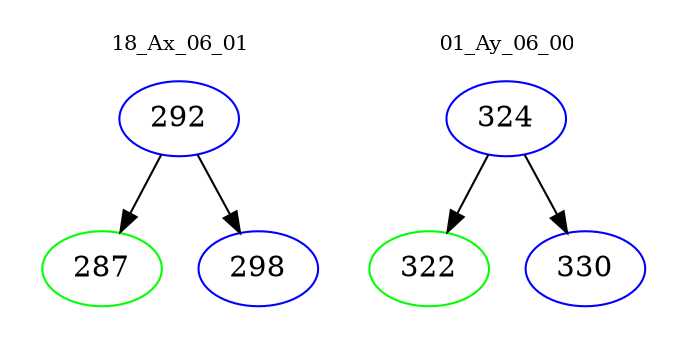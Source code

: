 digraph{
subgraph cluster_0 {
color = white
label = "18_Ax_06_01";
fontsize=10;
T0_292 [label="292", color="blue"]
T0_292 -> T0_287 [color="black"]
T0_287 [label="287", color="green"]
T0_292 -> T0_298 [color="black"]
T0_298 [label="298", color="blue"]
}
subgraph cluster_1 {
color = white
label = "01_Ay_06_00";
fontsize=10;
T1_324 [label="324", color="blue"]
T1_324 -> T1_322 [color="black"]
T1_322 [label="322", color="green"]
T1_324 -> T1_330 [color="black"]
T1_330 [label="330", color="blue"]
}
}
